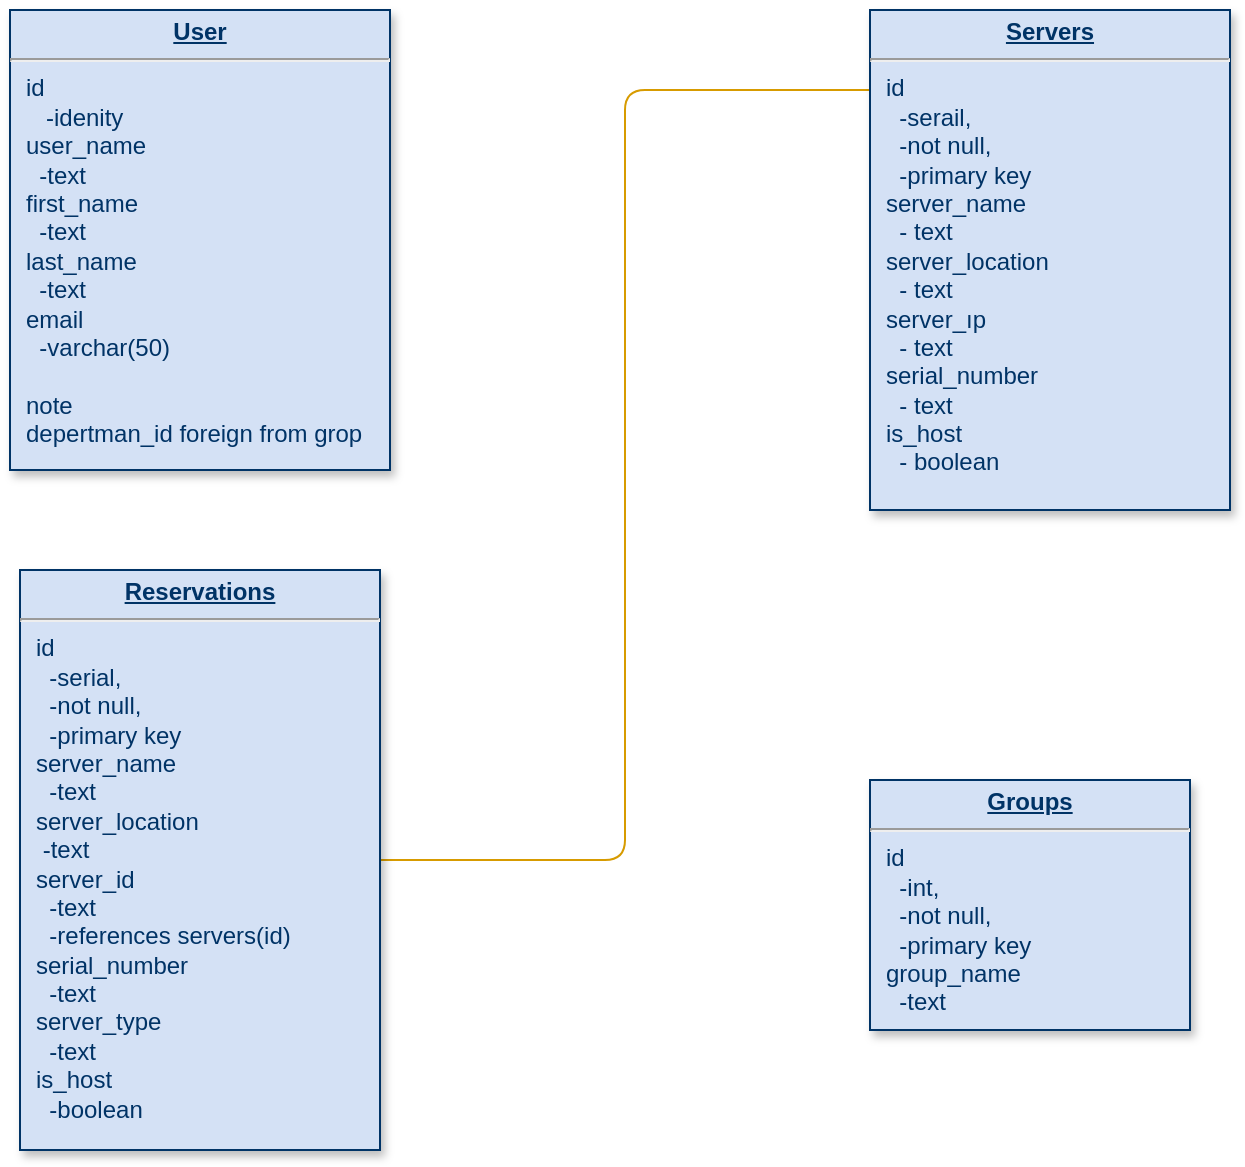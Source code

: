 <mxfile version="20.3.0" type="device"><diagram name="Page-1" id="efa7a0a1-bf9b-a30e-e6df-94a7791c09e9"><mxGraphModel dx="411" dy="690" grid="1" gridSize="10" guides="1" tooltips="1" connect="1" arrows="1" fold="1" page="1" pageScale="1" pageWidth="826" pageHeight="1169" background="none" math="0" shadow="0"><root><mxCell id="0"/><mxCell id="1" parent="0"/><mxCell id="22" value="&lt;p style=&quot;margin: 0px; margin-top: 4px; text-align: center; text-decoration: underline;&quot;&gt;&lt;strong&gt;User&lt;/strong&gt;&lt;/p&gt;&lt;hr&gt;&lt;p style=&quot;margin: 0px; margin-left: 8px;&quot;&gt;id&amp;nbsp;&lt;/p&gt;&lt;p style=&quot;margin: 0px; margin-left: 8px;&quot;&gt;&amp;nbsp; &amp;nbsp;-idenity&lt;/p&gt;&lt;p style=&quot;margin: 0px; margin-left: 8px;&quot;&gt;user_name&amp;nbsp;&amp;nbsp;&lt;/p&gt;&lt;p style=&quot;margin: 0px; margin-left: 8px;&quot;&gt;&amp;nbsp; -text&lt;/p&gt;&lt;p style=&quot;margin: 0px; margin-left: 8px;&quot;&gt;first_name&amp;nbsp;&lt;/p&gt;&lt;p style=&quot;margin: 0px; margin-left: 8px;&quot;&gt;&amp;nbsp; -text&lt;/p&gt;&lt;p style=&quot;margin: 0px; margin-left: 8px;&quot;&gt;last_name&amp;nbsp;&lt;/p&gt;&lt;p style=&quot;margin: 0px; margin-left: 8px;&quot;&gt;&amp;nbsp; -text&lt;/p&gt;&lt;p style=&quot;margin: 0px; margin-left: 8px;&quot;&gt;email&lt;/p&gt;&lt;p style=&quot;margin: 0px; margin-left: 8px;&quot;&gt;&amp;nbsp; -varchar(50)&lt;/p&gt;&lt;p style=&quot;margin: 0px; margin-left: 8px;&quot;&gt;&lt;br&gt;&lt;/p&gt;&lt;p style=&quot;margin: 0px; margin-left: 8px;&quot;&gt;note&lt;/p&gt;&lt;p style=&quot;margin: 0px; margin-left: 8px;&quot;&gt;depertman_id foreign from grop&amp;nbsp;&lt;/p&gt;" style="verticalAlign=top;align=left;overflow=fill;fontSize=12;fontFamily=Helvetica;html=1;strokeColor=#003366;shadow=1;fillColor=#D4E1F5;fontColor=#003366" parent="1" vertex="1"><mxGeometry x="940" y="130" width="190" height="230" as="geometry"/></mxCell><mxCell id="ORanF_wfQ2BSeS-WT-vq-116" style="rounded=1;orthogonalLoop=1;jettySize=auto;html=1;exitX=1;exitY=0.5;exitDx=0;exitDy=0;entryX=0;entryY=0.16;entryDx=0;entryDy=0;entryPerimeter=0;edgeStyle=orthogonalEdgeStyle;strokeColor=#d79b00;endArrow=none;endFill=0;fillColor=#ffe6cc;" edge="1" parent="1" source="27" target="35"><mxGeometry relative="1" as="geometry"/></mxCell><mxCell id="27" value="&lt;p style=&quot;margin: 0px; margin-top: 4px; text-align: center; text-decoration: underline;&quot;&gt;&lt;b&gt;Reservations&lt;/b&gt;&lt;/p&gt;&lt;hr&gt;&lt;p style=&quot;margin: 0px; margin-left: 8px;&quot;&gt;id&lt;/p&gt;&lt;p style=&quot;margin: 0px; margin-left: 8px;&quot;&gt;&amp;nbsp; -serial,&amp;nbsp;&lt;/p&gt;&lt;p style=&quot;margin: 0px; margin-left: 8px;&quot;&gt;&amp;nbsp; -not null,&amp;nbsp;&lt;/p&gt;&lt;p style=&quot;margin: 0px; margin-left: 8px;&quot;&gt;&amp;nbsp; -primary key&lt;/p&gt;&lt;p style=&quot;margin: 0px; margin-left: 8px;&quot;&gt;server_name&amp;nbsp;&lt;/p&gt;&lt;p style=&quot;margin: 0px; margin-left: 8px;&quot;&gt;&amp;nbsp; -text&lt;/p&gt;&lt;p style=&quot;margin: 0px; margin-left: 8px;&quot;&gt;server_location&amp;nbsp;&lt;/p&gt;&lt;p style=&quot;margin: 0px; margin-left: 8px;&quot;&gt;&amp;nbsp;-text&lt;/p&gt;&lt;p style=&quot;margin: 0px; margin-left: 8px;&quot;&gt;server_id&amp;nbsp;&lt;/p&gt;&lt;p style=&quot;margin: 0px; margin-left: 8px;&quot;&gt;&amp;nbsp; -text&lt;/p&gt;&lt;p style=&quot;margin: 0px; margin-left: 8px;&quot;&gt;&amp;nbsp; -references servers(id)&lt;/p&gt;&lt;p style=&quot;margin: 0px; margin-left: 8px;&quot;&gt;serial_number&amp;nbsp;&lt;/p&gt;&lt;p style=&quot;margin: 0px; margin-left: 8px;&quot;&gt;&amp;nbsp; -text&lt;/p&gt;&lt;p style=&quot;margin: 0px; margin-left: 8px;&quot;&gt;server_type&amp;nbsp;&lt;/p&gt;&lt;p style=&quot;margin: 0px; margin-left: 8px;&quot;&gt;&amp;nbsp; -text&lt;/p&gt;&lt;p style=&quot;margin: 0px; margin-left: 8px;&quot;&gt;is_host&amp;nbsp;&lt;/p&gt;&lt;p style=&quot;margin: 0px; margin-left: 8px;&quot;&gt;&amp;nbsp; -boolean&lt;/p&gt;" style="verticalAlign=top;align=left;overflow=fill;fontSize=12;fontFamily=Helvetica;html=1;strokeColor=#003366;shadow=1;fillColor=#D4E1F5;fontColor=#003366" parent="1" vertex="1"><mxGeometry x="945" y="410" width="180" height="290" as="geometry"/></mxCell><mxCell id="30" value="&lt;p style=&quot;margin: 0px; margin-top: 4px; text-align: center; text-decoration: underline;&quot;&gt;&lt;strong&gt;Groups&lt;/strong&gt;&lt;/p&gt;&lt;hr&gt;&lt;p style=&quot;margin: 0px; margin-left: 8px;&quot;&gt;id&amp;nbsp;&lt;/p&gt;&lt;p style=&quot;margin: 0px; margin-left: 8px;&quot;&gt;&lt;span data-darkreader-inline-color=&quot;&quot; data-darkreader-inline-bgcolor=&quot;&quot; style=&quot;background-color: initial; color: rgb(0, 51, 102); --darkreader-inline-bgcolor: initial; --darkreader-inline-color:#8fcdff;&quot;&gt;&amp;nbsp; -int,&amp;nbsp;&lt;/span&gt;&lt;/p&gt;&lt;p style=&quot;margin: 0px; margin-left: 8px;&quot;&gt;&lt;span data-darkreader-inline-color=&quot;&quot; data-darkreader-inline-bgcolor=&quot;&quot; style=&quot;background-color: initial; color: rgb(0, 51, 102); --darkreader-inline-bgcolor: initial; --darkreader-inline-color:#8fcdff;&quot;&gt;&amp;nbsp; -not null,&amp;nbsp;&lt;/span&gt;&lt;/p&gt;&lt;p style=&quot;margin: 0px; margin-left: 8px;&quot;&gt;&lt;span data-darkreader-inline-color=&quot;&quot; data-darkreader-inline-bgcolor=&quot;&quot; style=&quot;background-color: initial; color: rgb(0, 51, 102); --darkreader-inline-bgcolor: initial; --darkreader-inline-color:#8fcdff;&quot;&gt;&amp;nbsp; -primary key&lt;/span&gt;&lt;br&gt;&lt;/p&gt;&lt;p style=&quot;margin: 0px; margin-left: 8px;&quot;&gt;&lt;span data-darkreader-inline-color=&quot;&quot; data-darkreader-inline-bgcolor=&quot;&quot; style=&quot;background-color: initial; color: rgb(0, 51, 102); --darkreader-inline-bgcolor: initial; --darkreader-inline-color:#8fcdff;&quot;&gt;group_name&lt;/span&gt;&lt;/p&gt;&lt;p style=&quot;margin: 0px; margin-left: 8px;&quot;&gt;&lt;span data-darkreader-inline-color=&quot;&quot; data-darkreader-inline-bgcolor=&quot;&quot; style=&quot;background-color: initial; color: rgb(0, 51, 102); --darkreader-inline-bgcolor: initial; --darkreader-inline-color:#8fcdff;&quot;&gt;&amp;nbsp; -text&lt;/span&gt;&lt;/p&gt;" style="verticalAlign=top;align=left;overflow=fill;fontSize=12;fontFamily=Helvetica;html=1;strokeColor=#003366;shadow=1;fillColor=#D4E1F5;fontColor=#003366" parent="1" vertex="1"><mxGeometry x="1370" y="515" width="160" height="125" as="geometry"/></mxCell><mxCell id="35" value="&lt;p style=&quot;margin: 0px; margin-top: 4px; text-align: center; text-decoration: underline;&quot;&gt;&lt;b&gt;Servers&lt;/b&gt;&lt;/p&gt;&lt;hr&gt;&lt;p style=&quot;margin: 0px; margin-left: 8px;&quot;&gt;id&lt;/p&gt;&lt;p style=&quot;margin: 0px; margin-left: 8px;&quot;&gt;&amp;nbsp; -serail,&amp;nbsp;&lt;/p&gt;&lt;p style=&quot;margin: 0px; margin-left: 8px;&quot;&gt;&amp;nbsp; -not null,&amp;nbsp;&lt;/p&gt;&lt;p style=&quot;margin: 0px; margin-left: 8px;&quot;&gt;&amp;nbsp; -primary key&lt;/p&gt;&lt;p style=&quot;margin: 0px; margin-left: 8px;&quot;&gt;server_name&amp;nbsp;&lt;/p&gt;&lt;p style=&quot;margin: 0px; margin-left: 8px;&quot;&gt;&amp;nbsp; - text&lt;/p&gt;&lt;p style=&quot;margin: 0px; margin-left: 8px;&quot;&gt;server_location&amp;nbsp;&lt;/p&gt;&lt;p style=&quot;margin: 0px; margin-left: 8px;&quot;&gt;&amp;nbsp; - text&lt;/p&gt;&lt;p style=&quot;margin: 0px; margin-left: 8px;&quot;&gt;server_ıp&amp;nbsp;&lt;/p&gt;&lt;p style=&quot;margin: 0px; margin-left: 8px;&quot;&gt;&amp;nbsp; - text&lt;/p&gt;&lt;p style=&quot;margin: 0px; margin-left: 8px;&quot;&gt;serial_number&amp;nbsp;&lt;/p&gt;&lt;p style=&quot;margin: 0px; margin-left: 8px;&quot;&gt;&amp;nbsp; - text&lt;/p&gt;&lt;p style=&quot;margin: 0px; margin-left: 8px;&quot;&gt;is_host&amp;nbsp;&lt;/p&gt;&lt;p style=&quot;margin: 0px; margin-left: 8px;&quot;&gt;&amp;nbsp; - boolean&lt;/p&gt;" style="verticalAlign=top;align=left;overflow=fill;fontSize=12;fontFamily=Helvetica;html=1;strokeColor=#003366;shadow=1;fillColor=#D4E1F5;fontColor=#003366" parent="1" vertex="1"><mxGeometry x="1370" y="130" width="180" height="250" as="geometry"/></mxCell></root></mxGraphModel></diagram></mxfile>
